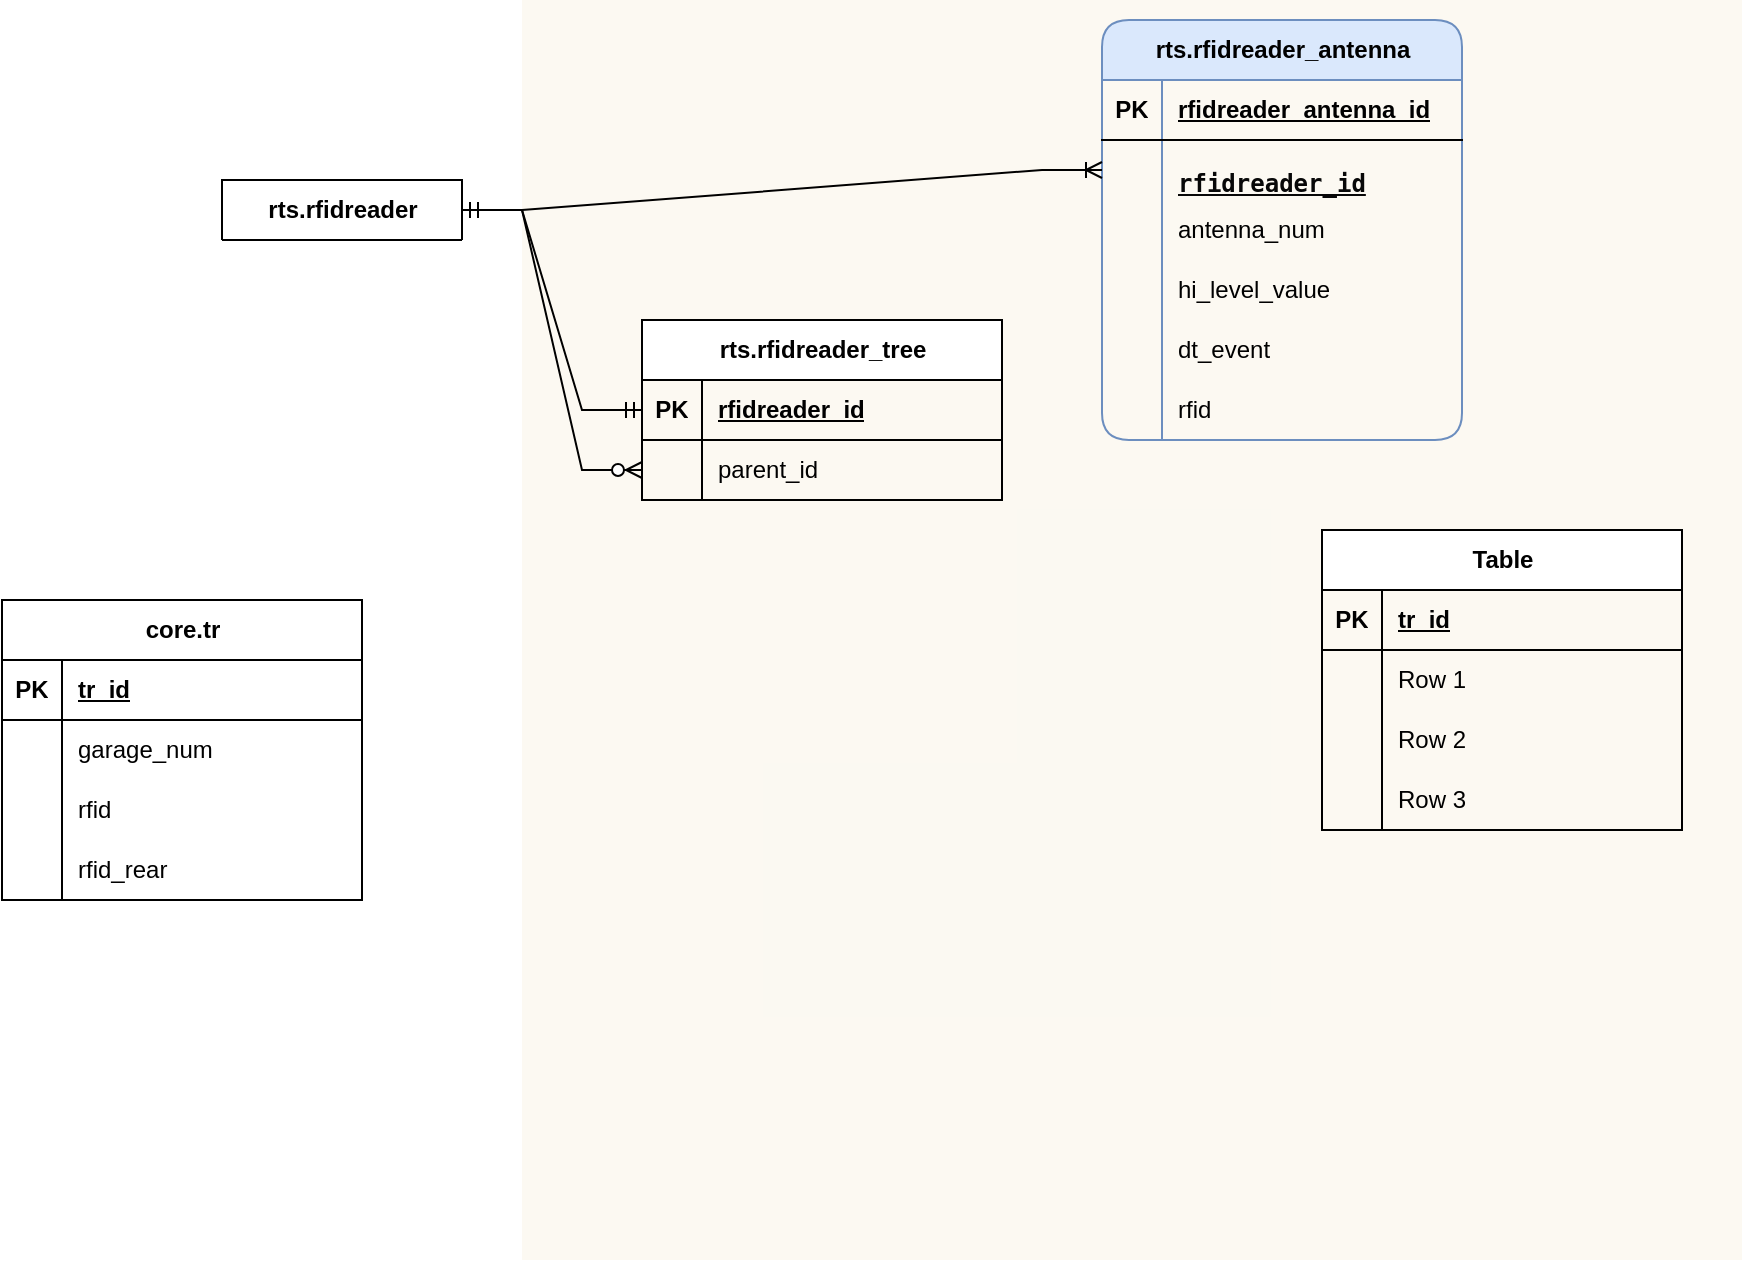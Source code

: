 <mxfile version="22.0.8" type="github">
  <diagram id="R2lEEEUBdFMjLlhIrx00" name="Page-1">
    <mxGraphModel dx="2924" dy="758" grid="1" gridSize="10" guides="1" tooltips="1" connect="1" arrows="1" fold="1" page="1" pageScale="1" pageWidth="850" pageHeight="1100" math="0" shadow="0" extFonts="Permanent Marker^https://fonts.googleapis.com/css?family=Permanent+Marker">
      <root>
        <mxCell id="0" />
        <mxCell id="1" parent="0" />
        <mxCell id="u_yK4o-vkrBGEi1pZEvf-1" value="rts.rfidreader" style="shape=table;startSize=30;container=1;collapsible=1;childLayout=tableLayout;fixedRows=1;rowLines=0;fontStyle=1;align=center;resizeLast=1;html=1;" vertex="1" collapsed="1" parent="1">
          <mxGeometry x="50" y="110" width="120" height="30" as="geometry">
            <mxRectangle x="50" y="110" width="180" height="180" as="alternateBounds" />
          </mxGeometry>
        </mxCell>
        <mxCell id="u_yK4o-vkrBGEi1pZEvf-2" value="" style="shape=tableRow;horizontal=0;startSize=0;swimlaneHead=0;swimlaneBody=0;fillColor=none;collapsible=0;dropTarget=0;points=[[0,0.5],[1,0.5]];portConstraint=eastwest;top=0;left=0;right=0;bottom=1;" vertex="1" parent="u_yK4o-vkrBGEi1pZEvf-1">
          <mxGeometry y="30" width="180" height="30" as="geometry" />
        </mxCell>
        <mxCell id="u_yK4o-vkrBGEi1pZEvf-3" value="PK" style="shape=partialRectangle;connectable=0;fillColor=none;top=0;left=0;bottom=0;right=0;fontStyle=1;overflow=hidden;whiteSpace=wrap;html=1;" vertex="1" parent="u_yK4o-vkrBGEi1pZEvf-2">
          <mxGeometry width="30" height="30" as="geometry">
            <mxRectangle width="30" height="30" as="alternateBounds" />
          </mxGeometry>
        </mxCell>
        <mxCell id="u_yK4o-vkrBGEi1pZEvf-4" value="&lt;div style=&quot;background-color:#ffffff;color:#080808;font-family:&#39;JetBrains Mono&#39;,monospace;font-size:11,3pt;&quot;&gt;&lt;pre&gt;rfidreader_id&lt;/pre&gt;&lt;/div&gt;" style="shape=partialRectangle;connectable=0;fillColor=none;top=0;left=0;bottom=0;right=0;align=left;spacingLeft=6;fontStyle=5;overflow=hidden;whiteSpace=wrap;html=1;" vertex="1" parent="u_yK4o-vkrBGEi1pZEvf-2">
          <mxGeometry x="30" width="150" height="30" as="geometry">
            <mxRectangle width="150" height="30" as="alternateBounds" />
          </mxGeometry>
        </mxCell>
        <mxCell id="u_yK4o-vkrBGEi1pZEvf-5" value="" style="shape=tableRow;horizontal=0;startSize=0;swimlaneHead=0;swimlaneBody=0;fillColor=none;collapsible=0;dropTarget=0;points=[[0,0.5],[1,0.5]];portConstraint=eastwest;top=0;left=0;right=0;bottom=0;" vertex="1" parent="u_yK4o-vkrBGEi1pZEvf-1">
          <mxGeometry y="60" width="180" height="30" as="geometry" />
        </mxCell>
        <mxCell id="u_yK4o-vkrBGEi1pZEvf-6" value="" style="shape=partialRectangle;connectable=0;fillColor=none;top=0;left=0;bottom=0;right=0;editable=1;overflow=hidden;whiteSpace=wrap;html=1;" vertex="1" parent="u_yK4o-vkrBGEi1pZEvf-5">
          <mxGeometry width="30" height="30" as="geometry">
            <mxRectangle width="30" height="30" as="alternateBounds" />
          </mxGeometry>
        </mxCell>
        <mxCell id="u_yK4o-vkrBGEi1pZEvf-7" value="&lt;div style=&quot;background-color:#ffffff;color:#080808;font-family:&#39;JetBrains Mono&#39;,monospace;font-size:11,3pt;&quot;&gt;&lt;pre&gt;rfidreader_type_id&lt;/pre&gt;&lt;/div&gt;" style="shape=partialRectangle;connectable=0;fillColor=none;top=0;left=0;bottom=0;right=0;align=left;spacingLeft=6;overflow=hidden;whiteSpace=wrap;html=1;" vertex="1" parent="u_yK4o-vkrBGEi1pZEvf-5">
          <mxGeometry x="30" width="150" height="30" as="geometry">
            <mxRectangle width="150" height="30" as="alternateBounds" />
          </mxGeometry>
        </mxCell>
        <mxCell id="u_yK4o-vkrBGEi1pZEvf-8" value="" style="shape=tableRow;horizontal=0;startSize=0;swimlaneHead=0;swimlaneBody=0;fillColor=none;collapsible=0;dropTarget=0;points=[[0,0.5],[1,0.5]];portConstraint=eastwest;top=0;left=0;right=0;bottom=0;" vertex="1" parent="u_yK4o-vkrBGEi1pZEvf-1">
          <mxGeometry y="90" width="180" height="30" as="geometry" />
        </mxCell>
        <mxCell id="u_yK4o-vkrBGEi1pZEvf-9" value="" style="shape=partialRectangle;connectable=0;fillColor=none;top=0;left=0;bottom=0;right=0;editable=1;overflow=hidden;whiteSpace=wrap;html=1;" vertex="1" parent="u_yK4o-vkrBGEi1pZEvf-8">
          <mxGeometry width="30" height="30" as="geometry">
            <mxRectangle width="30" height="30" as="alternateBounds" />
          </mxGeometry>
        </mxCell>
        <mxCell id="u_yK4o-vkrBGEi1pZEvf-10" value="&lt;div style=&quot;background-color:#ffffff;color:#080808;font-family:&#39;JetBrains Mono&#39;,monospace;font-size:11,3pt;&quot;&gt;&lt;pre&gt;host&lt;/pre&gt;&lt;/div&gt;" style="shape=partialRectangle;connectable=0;fillColor=none;top=0;left=0;bottom=0;right=0;align=left;spacingLeft=6;overflow=hidden;whiteSpace=wrap;html=1;" vertex="1" parent="u_yK4o-vkrBGEi1pZEvf-8">
          <mxGeometry x="30" width="150" height="30" as="geometry">
            <mxRectangle width="150" height="30" as="alternateBounds" />
          </mxGeometry>
        </mxCell>
        <mxCell id="u_yK4o-vkrBGEi1pZEvf-11" value="" style="shape=tableRow;horizontal=0;startSize=0;swimlaneHead=0;swimlaneBody=0;fillColor=none;collapsible=0;dropTarget=0;points=[[0,0.5],[1,0.5]];portConstraint=eastwest;top=0;left=0;right=0;bottom=0;" vertex="1" parent="u_yK4o-vkrBGEi1pZEvf-1">
          <mxGeometry y="120" width="180" height="30" as="geometry" />
        </mxCell>
        <mxCell id="u_yK4o-vkrBGEi1pZEvf-12" value="" style="shape=partialRectangle;connectable=0;fillColor=none;top=0;left=0;bottom=0;right=0;editable=1;overflow=hidden;whiteSpace=wrap;html=1;" vertex="1" parent="u_yK4o-vkrBGEi1pZEvf-11">
          <mxGeometry width="30" height="30" as="geometry">
            <mxRectangle width="30" height="30" as="alternateBounds" />
          </mxGeometry>
        </mxCell>
        <mxCell id="u_yK4o-vkrBGEi1pZEvf-13" value="&lt;div style=&quot;background-color:#ffffff;color:#080808;font-family:&#39;JetBrains Mono&#39;,monospace;font-size:11,3pt;&quot;&gt;&lt;pre&gt;port&lt;/pre&gt;&lt;/div&gt;" style="shape=partialRectangle;connectable=0;fillColor=none;top=0;left=0;bottom=0;right=0;align=left;spacingLeft=6;overflow=hidden;whiteSpace=wrap;html=1;" vertex="1" parent="u_yK4o-vkrBGEi1pZEvf-11">
          <mxGeometry x="30" width="150" height="30" as="geometry">
            <mxRectangle width="150" height="30" as="alternateBounds" />
          </mxGeometry>
        </mxCell>
        <mxCell id="u_yK4o-vkrBGEi1pZEvf-14" value="" style="shape=tableRow;horizontal=0;startSize=0;swimlaneHead=0;swimlaneBody=0;fillColor=none;collapsible=0;dropTarget=0;points=[[0,0.5],[1,0.5]];portConstraint=eastwest;top=0;left=0;right=0;bottom=0;" vertex="1" parent="u_yK4o-vkrBGEi1pZEvf-1">
          <mxGeometry y="150" width="180" height="30" as="geometry" />
        </mxCell>
        <mxCell id="u_yK4o-vkrBGEi1pZEvf-15" value="" style="shape=partialRectangle;connectable=0;fillColor=none;top=0;left=0;bottom=0;right=0;editable=1;overflow=hidden;whiteSpace=wrap;html=1;" vertex="1" parent="u_yK4o-vkrBGEi1pZEvf-14">
          <mxGeometry width="30" height="30" as="geometry">
            <mxRectangle width="30" height="30" as="alternateBounds" />
          </mxGeometry>
        </mxCell>
        <mxCell id="u_yK4o-vkrBGEi1pZEvf-16" value="&lt;div style=&quot;background-color:#ffffff;color:#080808;font-family:&#39;JetBrains Mono&#39;,monospace;font-size:11,3pt;&quot;&gt;&lt;pre&gt;rr_memo&lt;/pre&gt;&lt;/div&gt;" style="shape=partialRectangle;connectable=0;fillColor=none;top=0;left=0;bottom=0;right=0;align=left;spacingLeft=6;overflow=hidden;whiteSpace=wrap;html=1;" vertex="1" parent="u_yK4o-vkrBGEi1pZEvf-14">
          <mxGeometry x="30" width="150" height="30" as="geometry">
            <mxRectangle width="150" height="30" as="alternateBounds" />
          </mxGeometry>
        </mxCell>
        <mxCell id="u_yK4o-vkrBGEi1pZEvf-48" value="" style="whiteSpace=wrap;html=1;fillColor=#f3ebd3;strokeColor=none;gradientColor=none;gradientDirection=east;fillOpacity=30;strokeOpacity=100;" vertex="1" parent="1">
          <mxGeometry x="200" y="20" width="610" height="630" as="geometry" />
        </mxCell>
        <mxCell id="u_yK4o-vkrBGEi1pZEvf-20" value="rts.rfidreader_antenna" style="shape=table;startSize=30;container=1;collapsible=1;childLayout=tableLayout;fixedRows=1;rowLines=0;fontStyle=1;align=center;resizeLast=1;html=1;fillColor=#dae8fc;strokeColor=#6c8ebf;rounded=1;" vertex="1" parent="1">
          <mxGeometry x="490" y="30" width="180" height="210" as="geometry" />
        </mxCell>
        <mxCell id="u_yK4o-vkrBGEi1pZEvf-21" value="" style="shape=tableRow;horizontal=0;startSize=0;swimlaneHead=0;swimlaneBody=0;fillColor=none;collapsible=0;dropTarget=0;points=[[0,0.5],[1,0.5]];portConstraint=eastwest;top=0;left=0;right=0;bottom=1;" vertex="1" parent="u_yK4o-vkrBGEi1pZEvf-20">
          <mxGeometry y="30" width="180" height="30" as="geometry" />
        </mxCell>
        <mxCell id="u_yK4o-vkrBGEi1pZEvf-22" value="PK" style="shape=partialRectangle;connectable=0;fillColor=none;top=0;left=0;bottom=0;right=0;fontStyle=1;overflow=hidden;whiteSpace=wrap;html=1;" vertex="1" parent="u_yK4o-vkrBGEi1pZEvf-21">
          <mxGeometry width="30" height="30" as="geometry">
            <mxRectangle width="30" height="30" as="alternateBounds" />
          </mxGeometry>
        </mxCell>
        <mxCell id="u_yK4o-vkrBGEi1pZEvf-23" value="rfidreader_antenna_id" style="shape=partialRectangle;connectable=0;fillColor=none;top=0;left=0;bottom=0;right=0;align=left;spacingLeft=6;fontStyle=5;overflow=hidden;whiteSpace=wrap;html=1;" vertex="1" parent="u_yK4o-vkrBGEi1pZEvf-21">
          <mxGeometry x="30" width="150" height="30" as="geometry">
            <mxRectangle width="150" height="30" as="alternateBounds" />
          </mxGeometry>
        </mxCell>
        <mxCell id="u_yK4o-vkrBGEi1pZEvf-35" value="" style="shape=tableRow;horizontal=0;startSize=0;swimlaneHead=0;swimlaneBody=0;fillColor=none;collapsible=0;dropTarget=0;points=[[0,0.5],[1,0.5]];portConstraint=eastwest;top=0;left=0;right=0;bottom=0;" vertex="1" parent="u_yK4o-vkrBGEi1pZEvf-20">
          <mxGeometry y="60" width="180" height="30" as="geometry" />
        </mxCell>
        <mxCell id="u_yK4o-vkrBGEi1pZEvf-36" value="" style="shape=partialRectangle;connectable=0;fillColor=none;top=0;left=0;bottom=0;right=0;editable=1;overflow=hidden;whiteSpace=wrap;html=1;" vertex="1" parent="u_yK4o-vkrBGEi1pZEvf-35">
          <mxGeometry width="30" height="30" as="geometry">
            <mxRectangle width="30" height="30" as="alternateBounds" />
          </mxGeometry>
        </mxCell>
        <mxCell id="u_yK4o-vkrBGEi1pZEvf-37" value="&lt;pre style=&quot;border-color: var(--border-color); color: rgb(8, 8, 8); font-weight: 700; text-decoration-line: underline;&quot;&gt;rfidreader_id&lt;/pre&gt;" style="shape=partialRectangle;connectable=0;fillColor=none;top=0;left=0;bottom=0;right=0;align=left;spacingLeft=6;overflow=hidden;whiteSpace=wrap;html=1;verticalAlign=middle;horizontal=1;" vertex="1" parent="u_yK4o-vkrBGEi1pZEvf-35">
          <mxGeometry x="30" width="150" height="30" as="geometry">
            <mxRectangle width="150" height="30" as="alternateBounds" />
          </mxGeometry>
        </mxCell>
        <mxCell id="u_yK4o-vkrBGEi1pZEvf-24" value="" style="shape=tableRow;horizontal=0;startSize=0;swimlaneHead=0;swimlaneBody=0;fillColor=none;collapsible=0;dropTarget=0;points=[[0,0.5],[1,0.5]];portConstraint=eastwest;top=0;left=0;right=0;bottom=0;" vertex="1" parent="u_yK4o-vkrBGEi1pZEvf-20">
          <mxGeometry y="90" width="180" height="30" as="geometry" />
        </mxCell>
        <mxCell id="u_yK4o-vkrBGEi1pZEvf-25" value="" style="shape=partialRectangle;connectable=0;fillColor=none;top=0;left=0;bottom=0;right=0;editable=1;overflow=hidden;whiteSpace=wrap;html=1;" vertex="1" parent="u_yK4o-vkrBGEi1pZEvf-24">
          <mxGeometry width="30" height="30" as="geometry">
            <mxRectangle width="30" height="30" as="alternateBounds" />
          </mxGeometry>
        </mxCell>
        <mxCell id="u_yK4o-vkrBGEi1pZEvf-26" value="antenna_num" style="shape=partialRectangle;connectable=0;fillColor=none;top=0;left=0;bottom=0;right=0;align=left;spacingLeft=6;overflow=hidden;whiteSpace=wrap;html=1;" vertex="1" parent="u_yK4o-vkrBGEi1pZEvf-24">
          <mxGeometry x="30" width="150" height="30" as="geometry">
            <mxRectangle width="150" height="30" as="alternateBounds" />
          </mxGeometry>
        </mxCell>
        <mxCell id="u_yK4o-vkrBGEi1pZEvf-38" value="" style="shape=tableRow;horizontal=0;startSize=0;swimlaneHead=0;swimlaneBody=0;fillColor=none;collapsible=0;dropTarget=0;points=[[0,0.5],[1,0.5]];portConstraint=eastwest;top=0;left=0;right=0;bottom=0;" vertex="1" parent="u_yK4o-vkrBGEi1pZEvf-20">
          <mxGeometry y="120" width="180" height="30" as="geometry" />
        </mxCell>
        <mxCell id="u_yK4o-vkrBGEi1pZEvf-39" value="" style="shape=partialRectangle;connectable=0;fillColor=none;top=0;left=0;bottom=0;right=0;editable=1;overflow=hidden;whiteSpace=wrap;html=1;" vertex="1" parent="u_yK4o-vkrBGEi1pZEvf-38">
          <mxGeometry width="30" height="30" as="geometry">
            <mxRectangle width="30" height="30" as="alternateBounds" />
          </mxGeometry>
        </mxCell>
        <mxCell id="u_yK4o-vkrBGEi1pZEvf-40" value="hi_level_value" style="shape=partialRectangle;connectable=0;fillColor=none;top=0;left=0;bottom=0;right=0;align=left;spacingLeft=6;overflow=hidden;whiteSpace=wrap;html=1;" vertex="1" parent="u_yK4o-vkrBGEi1pZEvf-38">
          <mxGeometry x="30" width="150" height="30" as="geometry">
            <mxRectangle width="150" height="30" as="alternateBounds" />
          </mxGeometry>
        </mxCell>
        <mxCell id="u_yK4o-vkrBGEi1pZEvf-27" value="" style="shape=tableRow;horizontal=0;startSize=0;swimlaneHead=0;swimlaneBody=0;fillColor=none;collapsible=0;dropTarget=0;points=[[0,0.5],[1,0.5]];portConstraint=eastwest;top=0;left=0;right=0;bottom=0;" vertex="1" parent="u_yK4o-vkrBGEi1pZEvf-20">
          <mxGeometry y="150" width="180" height="30" as="geometry" />
        </mxCell>
        <mxCell id="u_yK4o-vkrBGEi1pZEvf-28" value="" style="shape=partialRectangle;connectable=0;fillColor=none;top=0;left=0;bottom=0;right=0;editable=1;overflow=hidden;whiteSpace=wrap;html=1;" vertex="1" parent="u_yK4o-vkrBGEi1pZEvf-27">
          <mxGeometry width="30" height="30" as="geometry">
            <mxRectangle width="30" height="30" as="alternateBounds" />
          </mxGeometry>
        </mxCell>
        <mxCell id="u_yK4o-vkrBGEi1pZEvf-29" value="dt_event" style="shape=partialRectangle;connectable=0;fillColor=none;top=0;left=0;bottom=0;right=0;align=left;spacingLeft=6;overflow=hidden;whiteSpace=wrap;html=1;" vertex="1" parent="u_yK4o-vkrBGEi1pZEvf-27">
          <mxGeometry x="30" width="150" height="30" as="geometry">
            <mxRectangle width="150" height="30" as="alternateBounds" />
          </mxGeometry>
        </mxCell>
        <mxCell id="u_yK4o-vkrBGEi1pZEvf-30" value="" style="shape=tableRow;horizontal=0;startSize=0;swimlaneHead=0;swimlaneBody=0;fillColor=none;collapsible=0;dropTarget=0;points=[[0,0.5],[1,0.5]];portConstraint=eastwest;top=0;left=0;right=0;bottom=0;" vertex="1" parent="u_yK4o-vkrBGEi1pZEvf-20">
          <mxGeometry y="180" width="180" height="30" as="geometry" />
        </mxCell>
        <mxCell id="u_yK4o-vkrBGEi1pZEvf-31" value="" style="shape=partialRectangle;connectable=0;fillColor=none;top=0;left=0;bottom=0;right=0;editable=1;overflow=hidden;whiteSpace=wrap;html=1;" vertex="1" parent="u_yK4o-vkrBGEi1pZEvf-30">
          <mxGeometry width="30" height="30" as="geometry">
            <mxRectangle width="30" height="30" as="alternateBounds" />
          </mxGeometry>
        </mxCell>
        <mxCell id="u_yK4o-vkrBGEi1pZEvf-32" value="rfid" style="shape=partialRectangle;connectable=0;fillColor=none;top=0;left=0;bottom=0;right=0;align=left;spacingLeft=6;overflow=hidden;whiteSpace=wrap;html=1;" vertex="1" parent="u_yK4o-vkrBGEi1pZEvf-30">
          <mxGeometry x="30" width="150" height="30" as="geometry">
            <mxRectangle width="150" height="30" as="alternateBounds" />
          </mxGeometry>
        </mxCell>
        <mxCell id="u_yK4o-vkrBGEi1pZEvf-33" value="" style="edgeStyle=entityRelationEdgeStyle;fontSize=12;html=1;endArrow=ERoneToMany;rounded=0;exitX=1;exitY=0.5;exitDx=0;exitDy=0;" edge="1" parent="1" source="u_yK4o-vkrBGEi1pZEvf-2" target="u_yK4o-vkrBGEi1pZEvf-35">
          <mxGeometry width="100" height="100" relative="1" as="geometry">
            <mxPoint x="370" y="420" as="sourcePoint" />
            <mxPoint x="470" y="320" as="targetPoint" />
          </mxGeometry>
        </mxCell>
        <mxCell id="u_yK4o-vkrBGEi1pZEvf-50" value="core.tr" style="shape=table;startSize=30;container=1;collapsible=1;childLayout=tableLayout;fixedRows=1;rowLines=0;fontStyle=1;align=center;resizeLast=1;html=1;" vertex="1" parent="1">
          <mxGeometry x="-60" y="320" width="180" height="150" as="geometry" />
        </mxCell>
        <mxCell id="u_yK4o-vkrBGEi1pZEvf-51" value="" style="shape=tableRow;horizontal=0;startSize=0;swimlaneHead=0;swimlaneBody=0;fillColor=none;collapsible=0;dropTarget=0;points=[[0,0.5],[1,0.5]];portConstraint=eastwest;top=0;left=0;right=0;bottom=1;" vertex="1" parent="u_yK4o-vkrBGEi1pZEvf-50">
          <mxGeometry y="30" width="180" height="30" as="geometry" />
        </mxCell>
        <mxCell id="u_yK4o-vkrBGEi1pZEvf-52" value="PK" style="shape=partialRectangle;connectable=0;fillColor=none;top=0;left=0;bottom=0;right=0;fontStyle=1;overflow=hidden;whiteSpace=wrap;html=1;" vertex="1" parent="u_yK4o-vkrBGEi1pZEvf-51">
          <mxGeometry width="30" height="30" as="geometry">
            <mxRectangle width="30" height="30" as="alternateBounds" />
          </mxGeometry>
        </mxCell>
        <mxCell id="u_yK4o-vkrBGEi1pZEvf-53" value="tr_id" style="shape=partialRectangle;connectable=0;fillColor=none;top=0;left=0;bottom=0;right=0;align=left;spacingLeft=6;fontStyle=5;overflow=hidden;whiteSpace=wrap;html=1;" vertex="1" parent="u_yK4o-vkrBGEi1pZEvf-51">
          <mxGeometry x="30" width="150" height="30" as="geometry">
            <mxRectangle width="150" height="30" as="alternateBounds" />
          </mxGeometry>
        </mxCell>
        <mxCell id="u_yK4o-vkrBGEi1pZEvf-54" value="" style="shape=tableRow;horizontal=0;startSize=0;swimlaneHead=0;swimlaneBody=0;fillColor=none;collapsible=0;dropTarget=0;points=[[0,0.5],[1,0.5]];portConstraint=eastwest;top=0;left=0;right=0;bottom=0;" vertex="1" parent="u_yK4o-vkrBGEi1pZEvf-50">
          <mxGeometry y="60" width="180" height="30" as="geometry" />
        </mxCell>
        <mxCell id="u_yK4o-vkrBGEi1pZEvf-55" value="" style="shape=partialRectangle;connectable=0;fillColor=none;top=0;left=0;bottom=0;right=0;editable=1;overflow=hidden;whiteSpace=wrap;html=1;" vertex="1" parent="u_yK4o-vkrBGEi1pZEvf-54">
          <mxGeometry width="30" height="30" as="geometry">
            <mxRectangle width="30" height="30" as="alternateBounds" />
          </mxGeometry>
        </mxCell>
        <mxCell id="u_yK4o-vkrBGEi1pZEvf-56" value="garage_num" style="shape=partialRectangle;connectable=0;fillColor=none;top=0;left=0;bottom=0;right=0;align=left;spacingLeft=6;overflow=hidden;whiteSpace=wrap;html=1;" vertex="1" parent="u_yK4o-vkrBGEi1pZEvf-54">
          <mxGeometry x="30" width="150" height="30" as="geometry">
            <mxRectangle width="150" height="30" as="alternateBounds" />
          </mxGeometry>
        </mxCell>
        <mxCell id="u_yK4o-vkrBGEi1pZEvf-57" value="" style="shape=tableRow;horizontal=0;startSize=0;swimlaneHead=0;swimlaneBody=0;fillColor=none;collapsible=0;dropTarget=0;points=[[0,0.5],[1,0.5]];portConstraint=eastwest;top=0;left=0;right=0;bottom=0;" vertex="1" parent="u_yK4o-vkrBGEi1pZEvf-50">
          <mxGeometry y="90" width="180" height="30" as="geometry" />
        </mxCell>
        <mxCell id="u_yK4o-vkrBGEi1pZEvf-58" value="" style="shape=partialRectangle;connectable=0;fillColor=none;top=0;left=0;bottom=0;right=0;editable=1;overflow=hidden;whiteSpace=wrap;html=1;" vertex="1" parent="u_yK4o-vkrBGEi1pZEvf-57">
          <mxGeometry width="30" height="30" as="geometry">
            <mxRectangle width="30" height="30" as="alternateBounds" />
          </mxGeometry>
        </mxCell>
        <mxCell id="u_yK4o-vkrBGEi1pZEvf-59" value="rfid" style="shape=partialRectangle;connectable=0;fillColor=none;top=0;left=0;bottom=0;right=0;align=left;spacingLeft=6;overflow=hidden;whiteSpace=wrap;html=1;" vertex="1" parent="u_yK4o-vkrBGEi1pZEvf-57">
          <mxGeometry x="30" width="150" height="30" as="geometry">
            <mxRectangle width="150" height="30" as="alternateBounds" />
          </mxGeometry>
        </mxCell>
        <mxCell id="u_yK4o-vkrBGEi1pZEvf-60" value="" style="shape=tableRow;horizontal=0;startSize=0;swimlaneHead=0;swimlaneBody=0;fillColor=none;collapsible=0;dropTarget=0;points=[[0,0.5],[1,0.5]];portConstraint=eastwest;top=0;left=0;right=0;bottom=0;" vertex="1" parent="u_yK4o-vkrBGEi1pZEvf-50">
          <mxGeometry y="120" width="180" height="30" as="geometry" />
        </mxCell>
        <mxCell id="u_yK4o-vkrBGEi1pZEvf-61" value="" style="shape=partialRectangle;connectable=0;fillColor=none;top=0;left=0;bottom=0;right=0;editable=1;overflow=hidden;whiteSpace=wrap;html=1;" vertex="1" parent="u_yK4o-vkrBGEi1pZEvf-60">
          <mxGeometry width="30" height="30" as="geometry">
            <mxRectangle width="30" height="30" as="alternateBounds" />
          </mxGeometry>
        </mxCell>
        <mxCell id="u_yK4o-vkrBGEi1pZEvf-62" value="rfid_rear" style="shape=partialRectangle;connectable=0;fillColor=none;top=0;left=0;bottom=0;right=0;align=left;spacingLeft=6;overflow=hidden;whiteSpace=wrap;html=1;" vertex="1" parent="u_yK4o-vkrBGEi1pZEvf-60">
          <mxGeometry x="30" width="150" height="30" as="geometry">
            <mxRectangle width="150" height="30" as="alternateBounds" />
          </mxGeometry>
        </mxCell>
        <mxCell id="u_yK4o-vkrBGEi1pZEvf-63" value="rts.rfidreader_tree" style="shape=table;startSize=30;container=1;collapsible=1;childLayout=tableLayout;fixedRows=1;rowLines=0;fontStyle=1;align=center;resizeLast=1;html=1;" vertex="1" parent="1">
          <mxGeometry x="260" y="180" width="180" height="90" as="geometry" />
        </mxCell>
        <mxCell id="u_yK4o-vkrBGEi1pZEvf-64" value="" style="shape=tableRow;horizontal=0;startSize=0;swimlaneHead=0;swimlaneBody=0;fillColor=none;collapsible=0;dropTarget=0;points=[[0,0.5],[1,0.5]];portConstraint=eastwest;top=0;left=0;right=0;bottom=1;" vertex="1" parent="u_yK4o-vkrBGEi1pZEvf-63">
          <mxGeometry y="30" width="180" height="30" as="geometry" />
        </mxCell>
        <mxCell id="u_yK4o-vkrBGEi1pZEvf-65" value="PK" style="shape=partialRectangle;connectable=0;fillColor=none;top=0;left=0;bottom=0;right=0;fontStyle=1;overflow=hidden;whiteSpace=wrap;html=1;" vertex="1" parent="u_yK4o-vkrBGEi1pZEvf-64">
          <mxGeometry width="30" height="30" as="geometry">
            <mxRectangle width="30" height="30" as="alternateBounds" />
          </mxGeometry>
        </mxCell>
        <mxCell id="u_yK4o-vkrBGEi1pZEvf-66" value="rfidreader_id" style="shape=partialRectangle;connectable=0;fillColor=none;top=0;left=0;bottom=0;right=0;align=left;spacingLeft=6;fontStyle=5;overflow=hidden;whiteSpace=wrap;html=1;" vertex="1" parent="u_yK4o-vkrBGEi1pZEvf-64">
          <mxGeometry x="30" width="150" height="30" as="geometry">
            <mxRectangle width="150" height="30" as="alternateBounds" />
          </mxGeometry>
        </mxCell>
        <mxCell id="u_yK4o-vkrBGEi1pZEvf-67" value="" style="shape=tableRow;horizontal=0;startSize=0;swimlaneHead=0;swimlaneBody=0;fillColor=none;collapsible=0;dropTarget=0;points=[[0,0.5],[1,0.5]];portConstraint=eastwest;top=0;left=0;right=0;bottom=0;" vertex="1" parent="u_yK4o-vkrBGEi1pZEvf-63">
          <mxGeometry y="60" width="180" height="30" as="geometry" />
        </mxCell>
        <mxCell id="u_yK4o-vkrBGEi1pZEvf-68" value="" style="shape=partialRectangle;connectable=0;fillColor=none;top=0;left=0;bottom=0;right=0;editable=1;overflow=hidden;whiteSpace=wrap;html=1;" vertex="1" parent="u_yK4o-vkrBGEi1pZEvf-67">
          <mxGeometry width="30" height="30" as="geometry">
            <mxRectangle width="30" height="30" as="alternateBounds" />
          </mxGeometry>
        </mxCell>
        <mxCell id="u_yK4o-vkrBGEi1pZEvf-69" value="parent_id" style="shape=partialRectangle;connectable=0;fillColor=none;top=0;left=0;bottom=0;right=0;align=left;spacingLeft=6;overflow=hidden;whiteSpace=wrap;html=1;" vertex="1" parent="u_yK4o-vkrBGEi1pZEvf-67">
          <mxGeometry x="30" width="150" height="30" as="geometry">
            <mxRectangle width="150" height="30" as="alternateBounds" />
          </mxGeometry>
        </mxCell>
        <mxCell id="u_yK4o-vkrBGEi1pZEvf-77" value="" style="edgeStyle=entityRelationEdgeStyle;fontSize=12;html=1;endArrow=ERmandOne;startArrow=ERmandOne;rounded=0;exitX=1;exitY=0.5;exitDx=0;exitDy=0;" edge="1" parent="1" source="u_yK4o-vkrBGEi1pZEvf-2" target="u_yK4o-vkrBGEi1pZEvf-63">
          <mxGeometry width="100" height="100" relative="1" as="geometry">
            <mxPoint x="370" y="390" as="sourcePoint" />
            <mxPoint x="470" y="290" as="targetPoint" />
          </mxGeometry>
        </mxCell>
        <mxCell id="u_yK4o-vkrBGEi1pZEvf-78" value="" style="edgeStyle=entityRelationEdgeStyle;fontSize=12;html=1;endArrow=ERzeroToMany;endFill=1;rounded=0;exitX=1;exitY=0.5;exitDx=0;exitDy=0;" edge="1" parent="1" source="u_yK4o-vkrBGEi1pZEvf-2" target="u_yK4o-vkrBGEi1pZEvf-67">
          <mxGeometry width="100" height="100" relative="1" as="geometry">
            <mxPoint x="230" y="150" as="sourcePoint" />
            <mxPoint x="330" y="50" as="targetPoint" />
          </mxGeometry>
        </mxCell>
        <mxCell id="u_yK4o-vkrBGEi1pZEvf-79" value="Table" style="shape=table;startSize=30;container=1;collapsible=1;childLayout=tableLayout;fixedRows=1;rowLines=0;fontStyle=1;align=center;resizeLast=1;html=1;" vertex="1" parent="1">
          <mxGeometry x="600" y="285" width="180" height="150" as="geometry" />
        </mxCell>
        <mxCell id="u_yK4o-vkrBGEi1pZEvf-80" value="" style="shape=tableRow;horizontal=0;startSize=0;swimlaneHead=0;swimlaneBody=0;fillColor=none;collapsible=0;dropTarget=0;points=[[0,0.5],[1,0.5]];portConstraint=eastwest;top=0;left=0;right=0;bottom=1;" vertex="1" parent="u_yK4o-vkrBGEi1pZEvf-79">
          <mxGeometry y="30" width="180" height="30" as="geometry" />
        </mxCell>
        <mxCell id="u_yK4o-vkrBGEi1pZEvf-81" value="PK" style="shape=partialRectangle;connectable=0;fillColor=none;top=0;left=0;bottom=0;right=0;fontStyle=1;overflow=hidden;whiteSpace=wrap;html=1;" vertex="1" parent="u_yK4o-vkrBGEi1pZEvf-80">
          <mxGeometry width="30" height="30" as="geometry">
            <mxRectangle width="30" height="30" as="alternateBounds" />
          </mxGeometry>
        </mxCell>
        <mxCell id="u_yK4o-vkrBGEi1pZEvf-82" value="tr_id" style="shape=partialRectangle;connectable=0;fillColor=none;top=0;left=0;bottom=0;right=0;align=left;spacingLeft=6;fontStyle=5;overflow=hidden;whiteSpace=wrap;html=1;" vertex="1" parent="u_yK4o-vkrBGEi1pZEvf-80">
          <mxGeometry x="30" width="150" height="30" as="geometry">
            <mxRectangle width="150" height="30" as="alternateBounds" />
          </mxGeometry>
        </mxCell>
        <mxCell id="u_yK4o-vkrBGEi1pZEvf-83" value="" style="shape=tableRow;horizontal=0;startSize=0;swimlaneHead=0;swimlaneBody=0;fillColor=none;collapsible=0;dropTarget=0;points=[[0,0.5],[1,0.5]];portConstraint=eastwest;top=0;left=0;right=0;bottom=0;" vertex="1" parent="u_yK4o-vkrBGEi1pZEvf-79">
          <mxGeometry y="60" width="180" height="30" as="geometry" />
        </mxCell>
        <mxCell id="u_yK4o-vkrBGEi1pZEvf-84" value="" style="shape=partialRectangle;connectable=0;fillColor=none;top=0;left=0;bottom=0;right=0;editable=1;overflow=hidden;whiteSpace=wrap;html=1;" vertex="1" parent="u_yK4o-vkrBGEi1pZEvf-83">
          <mxGeometry width="30" height="30" as="geometry">
            <mxRectangle width="30" height="30" as="alternateBounds" />
          </mxGeometry>
        </mxCell>
        <mxCell id="u_yK4o-vkrBGEi1pZEvf-85" value="Row 1" style="shape=partialRectangle;connectable=0;fillColor=none;top=0;left=0;bottom=0;right=0;align=left;spacingLeft=6;overflow=hidden;whiteSpace=wrap;html=1;" vertex="1" parent="u_yK4o-vkrBGEi1pZEvf-83">
          <mxGeometry x="30" width="150" height="30" as="geometry">
            <mxRectangle width="150" height="30" as="alternateBounds" />
          </mxGeometry>
        </mxCell>
        <mxCell id="u_yK4o-vkrBGEi1pZEvf-86" value="" style="shape=tableRow;horizontal=0;startSize=0;swimlaneHead=0;swimlaneBody=0;fillColor=none;collapsible=0;dropTarget=0;points=[[0,0.5],[1,0.5]];portConstraint=eastwest;top=0;left=0;right=0;bottom=0;" vertex="1" parent="u_yK4o-vkrBGEi1pZEvf-79">
          <mxGeometry y="90" width="180" height="30" as="geometry" />
        </mxCell>
        <mxCell id="u_yK4o-vkrBGEi1pZEvf-87" value="" style="shape=partialRectangle;connectable=0;fillColor=none;top=0;left=0;bottom=0;right=0;editable=1;overflow=hidden;whiteSpace=wrap;html=1;" vertex="1" parent="u_yK4o-vkrBGEi1pZEvf-86">
          <mxGeometry width="30" height="30" as="geometry">
            <mxRectangle width="30" height="30" as="alternateBounds" />
          </mxGeometry>
        </mxCell>
        <mxCell id="u_yK4o-vkrBGEi1pZEvf-88" value="Row 2" style="shape=partialRectangle;connectable=0;fillColor=none;top=0;left=0;bottom=0;right=0;align=left;spacingLeft=6;overflow=hidden;whiteSpace=wrap;html=1;" vertex="1" parent="u_yK4o-vkrBGEi1pZEvf-86">
          <mxGeometry x="30" width="150" height="30" as="geometry">
            <mxRectangle width="150" height="30" as="alternateBounds" />
          </mxGeometry>
        </mxCell>
        <mxCell id="u_yK4o-vkrBGEi1pZEvf-89" value="" style="shape=tableRow;horizontal=0;startSize=0;swimlaneHead=0;swimlaneBody=0;fillColor=none;collapsible=0;dropTarget=0;points=[[0,0.5],[1,0.5]];portConstraint=eastwest;top=0;left=0;right=0;bottom=0;" vertex="1" parent="u_yK4o-vkrBGEi1pZEvf-79">
          <mxGeometry y="120" width="180" height="30" as="geometry" />
        </mxCell>
        <mxCell id="u_yK4o-vkrBGEi1pZEvf-90" value="" style="shape=partialRectangle;connectable=0;fillColor=none;top=0;left=0;bottom=0;right=0;editable=1;overflow=hidden;whiteSpace=wrap;html=1;" vertex="1" parent="u_yK4o-vkrBGEi1pZEvf-89">
          <mxGeometry width="30" height="30" as="geometry">
            <mxRectangle width="30" height="30" as="alternateBounds" />
          </mxGeometry>
        </mxCell>
        <mxCell id="u_yK4o-vkrBGEi1pZEvf-91" value="Row 3" style="shape=partialRectangle;connectable=0;fillColor=none;top=0;left=0;bottom=0;right=0;align=left;spacingLeft=6;overflow=hidden;whiteSpace=wrap;html=1;" vertex="1" parent="u_yK4o-vkrBGEi1pZEvf-89">
          <mxGeometry x="30" width="150" height="30" as="geometry">
            <mxRectangle width="150" height="30" as="alternateBounds" />
          </mxGeometry>
        </mxCell>
      </root>
    </mxGraphModel>
  </diagram>
</mxfile>
